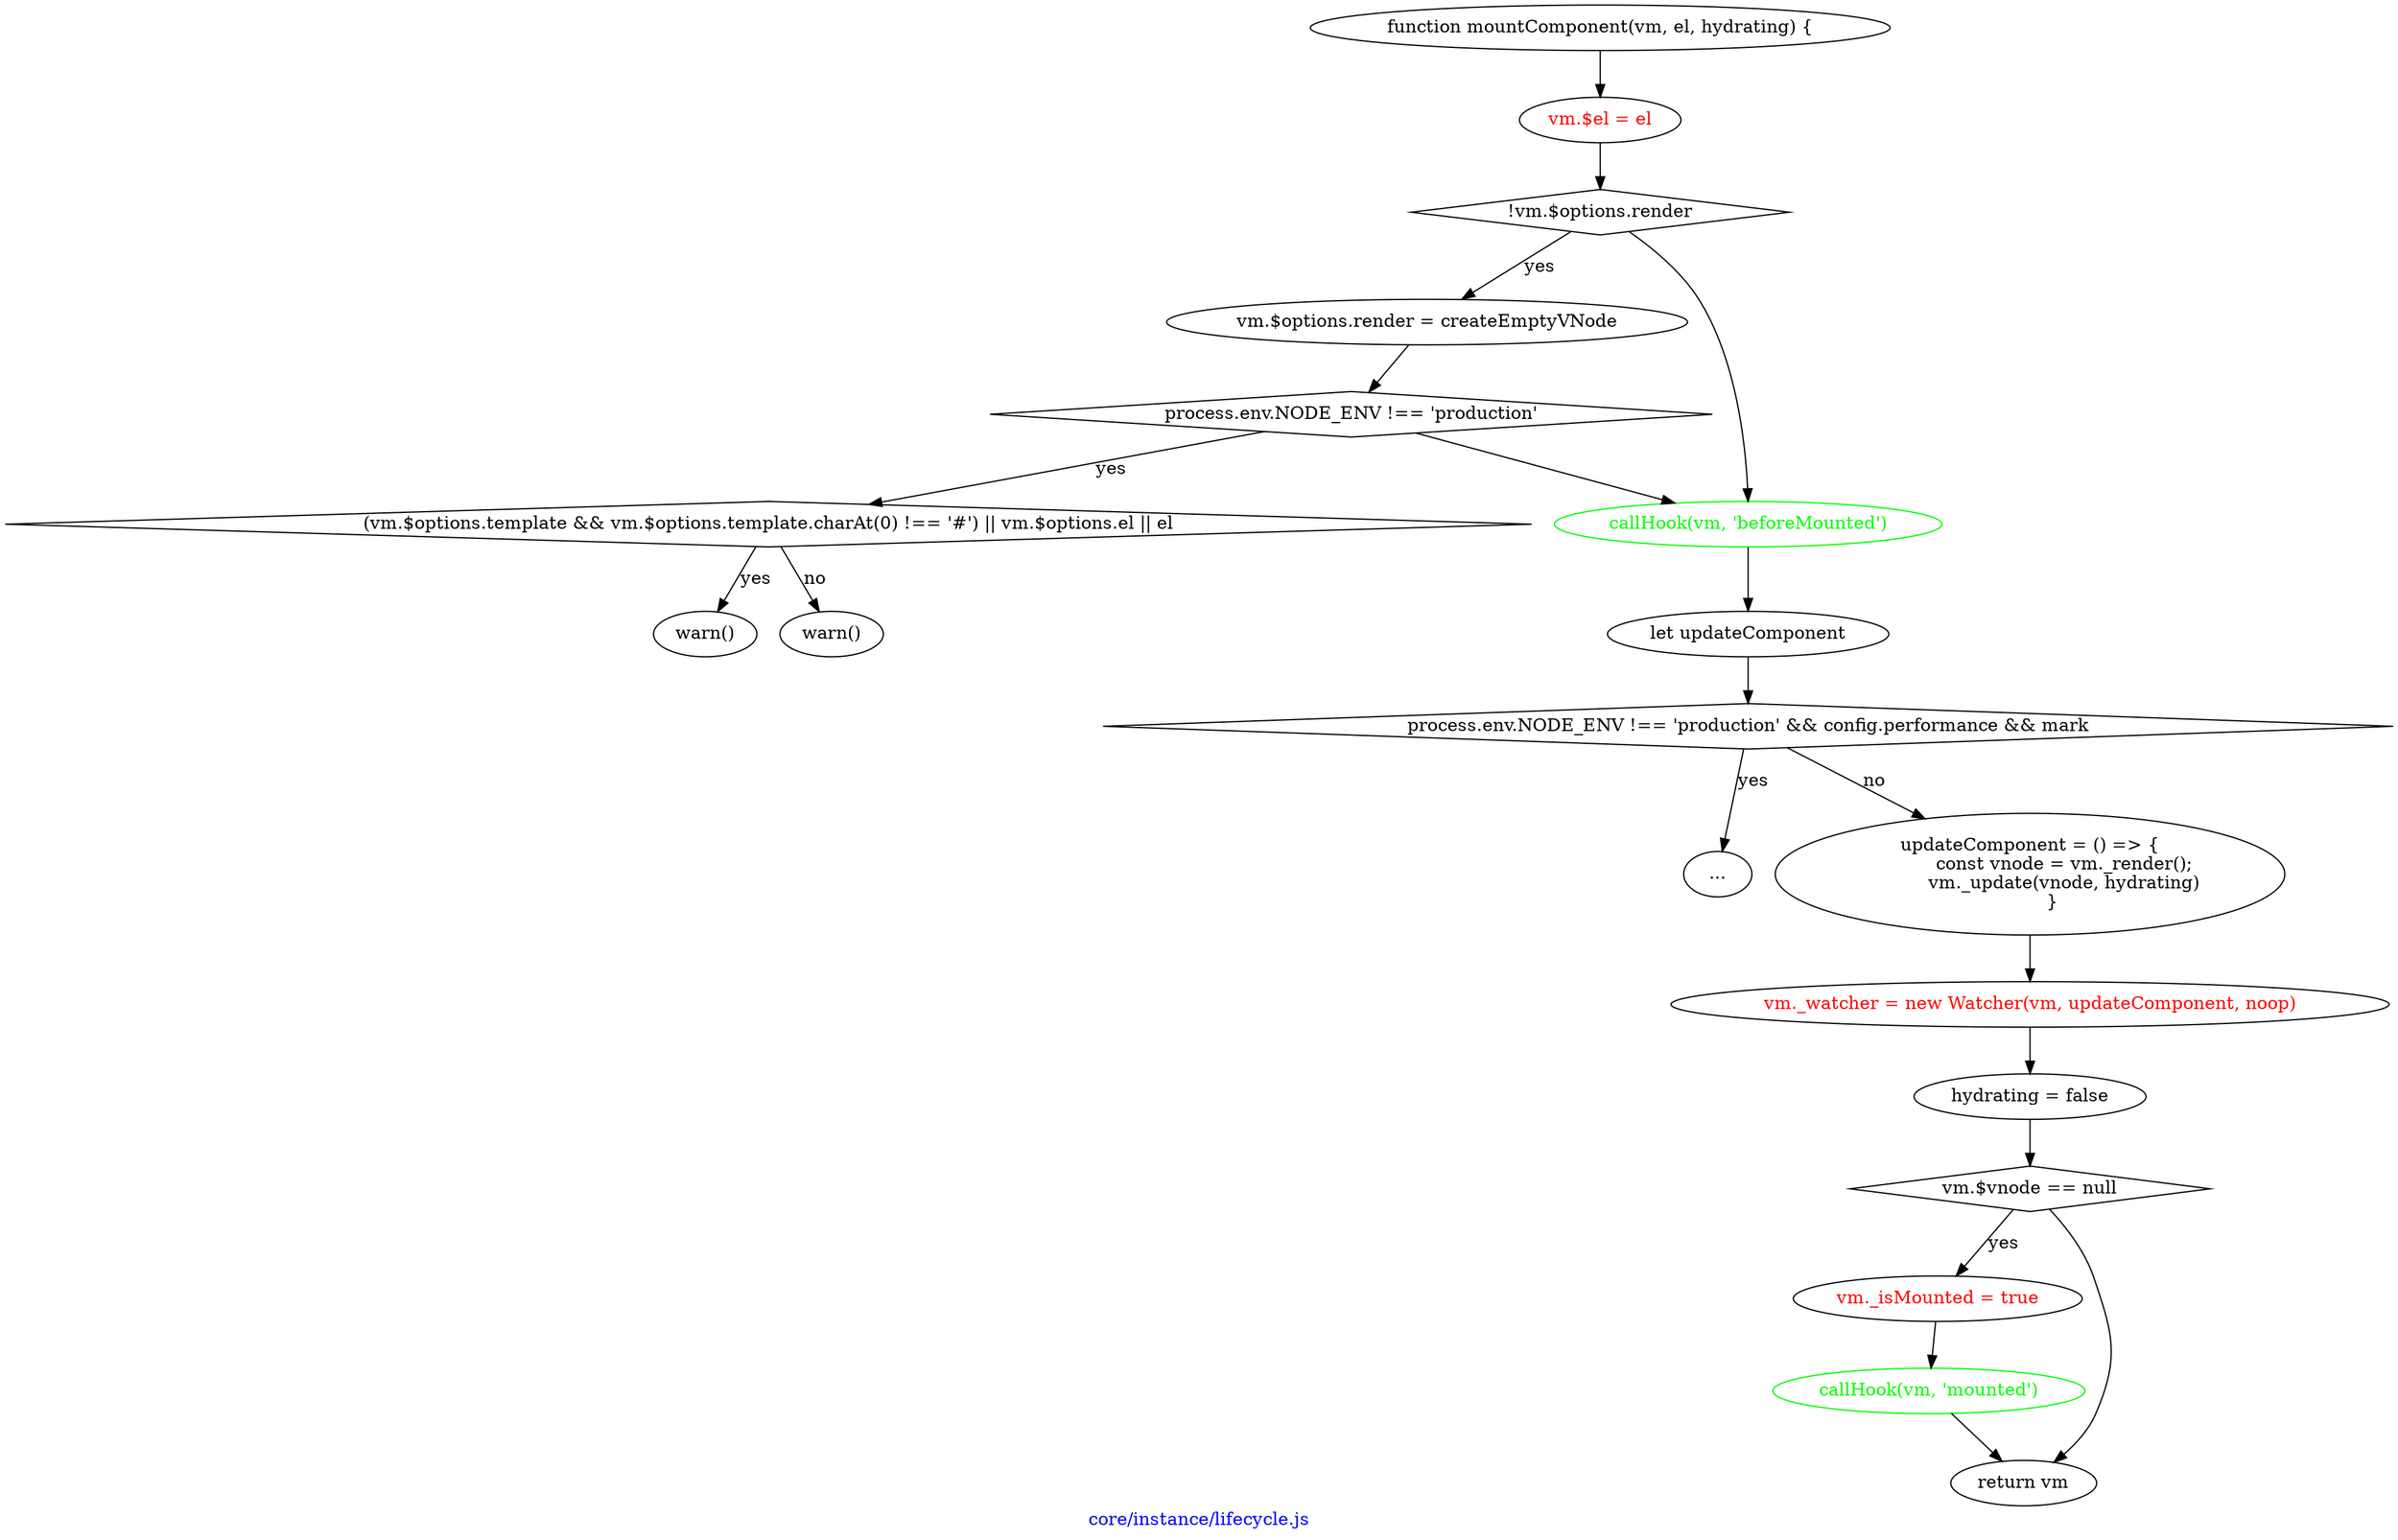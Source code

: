 digraph G {
    graph [
        label="core/instance/lifecycle.js"
        fontcolor=blue
    ]
    start [
        label="function mountComponent(vm, el, hydrating) {"
    ]
    setEl [
        label="vm.$el = el"
        fontcolor=red
    ]
    start -> setEl
    renderNotExist [
        label="!vm.$options.render"
        shape=diamond
    ]
    setEl -> renderNotExist
    setRender [
        label="vm.$options.render = createEmptyVNode"
    ]
    renderNotExist -> setRender [label="yes"]
    notProduction [
        label="process.env.NODE_ENV !== 'production'"
        shape=diamond
    ]
    setRender -> notProduction
    end [
        label="(vm.$options.template && vm.$options.template.charAt(0) !== '#') || vm.$options.el || el"
        shape=diamond
    ]
    notProduction -> end [label="yes"]
    warn0 [
        label="warn()"
    ]
    end -> warn0 [label="yes"]
    warn1 [
        label="warn()"
    ]
    end -> warn1 [label="no"]
    callBeforeMountedHook [
        label="callHook(vm, 'beforeMounted')"
        color=green
        fontcolor=green
    ]
    notProduction -> callBeforeMountedHook
    renderNotExist -> callBeforeMountedHook

    varUpdateComponent [
        label="let updateComponent"
    ]
    callBeforeMountedHook -> varUpdateComponent
    isProduction [
        label="process.env.NODE_ENV !== 'production' && config.performance && mark"
        shape=diamond
    ]
    varUpdateComponent -> isProduction
    todo [
        label="..."
    ]
    isProduction -> todo [label="yes"]
    resetComponent [
        label="updateComponent = () => {
            const vnode = vm._render();
            vm._update(vnode, hydrating)
        }"
    ]
    isProduction -> resetComponent [label="no"]
    initWatcher [
        label="vm._watcher = new Watcher(vm, updateComponent, noop)"
        fontcolor=red
    ]
    resetComponent -> initWatcher
    setHydrating [
        label="hydrating = false"
    ]
    initWatcher -> setHydrating

    vnodeIsNull [
        label="vm.$vnode == null"
        shape=diamond
    ]

    setHydrating -> vnodeIsNull
    setMounted [
        label="vm._isMounted = true"
        fontcolor=red
    ]
    vnodeIsNull -> setMounted [label="yes"]
    callMountedHook [
        label="callHook(vm, 'mounted')"
        color=green
        fontcolor=green
    ]
    setMounted -> callMountedHook
    returnVm [
        label="return vm"
    ]
    vnodeIsNull -> returnVm
    callMountedHook -> returnVm

}
